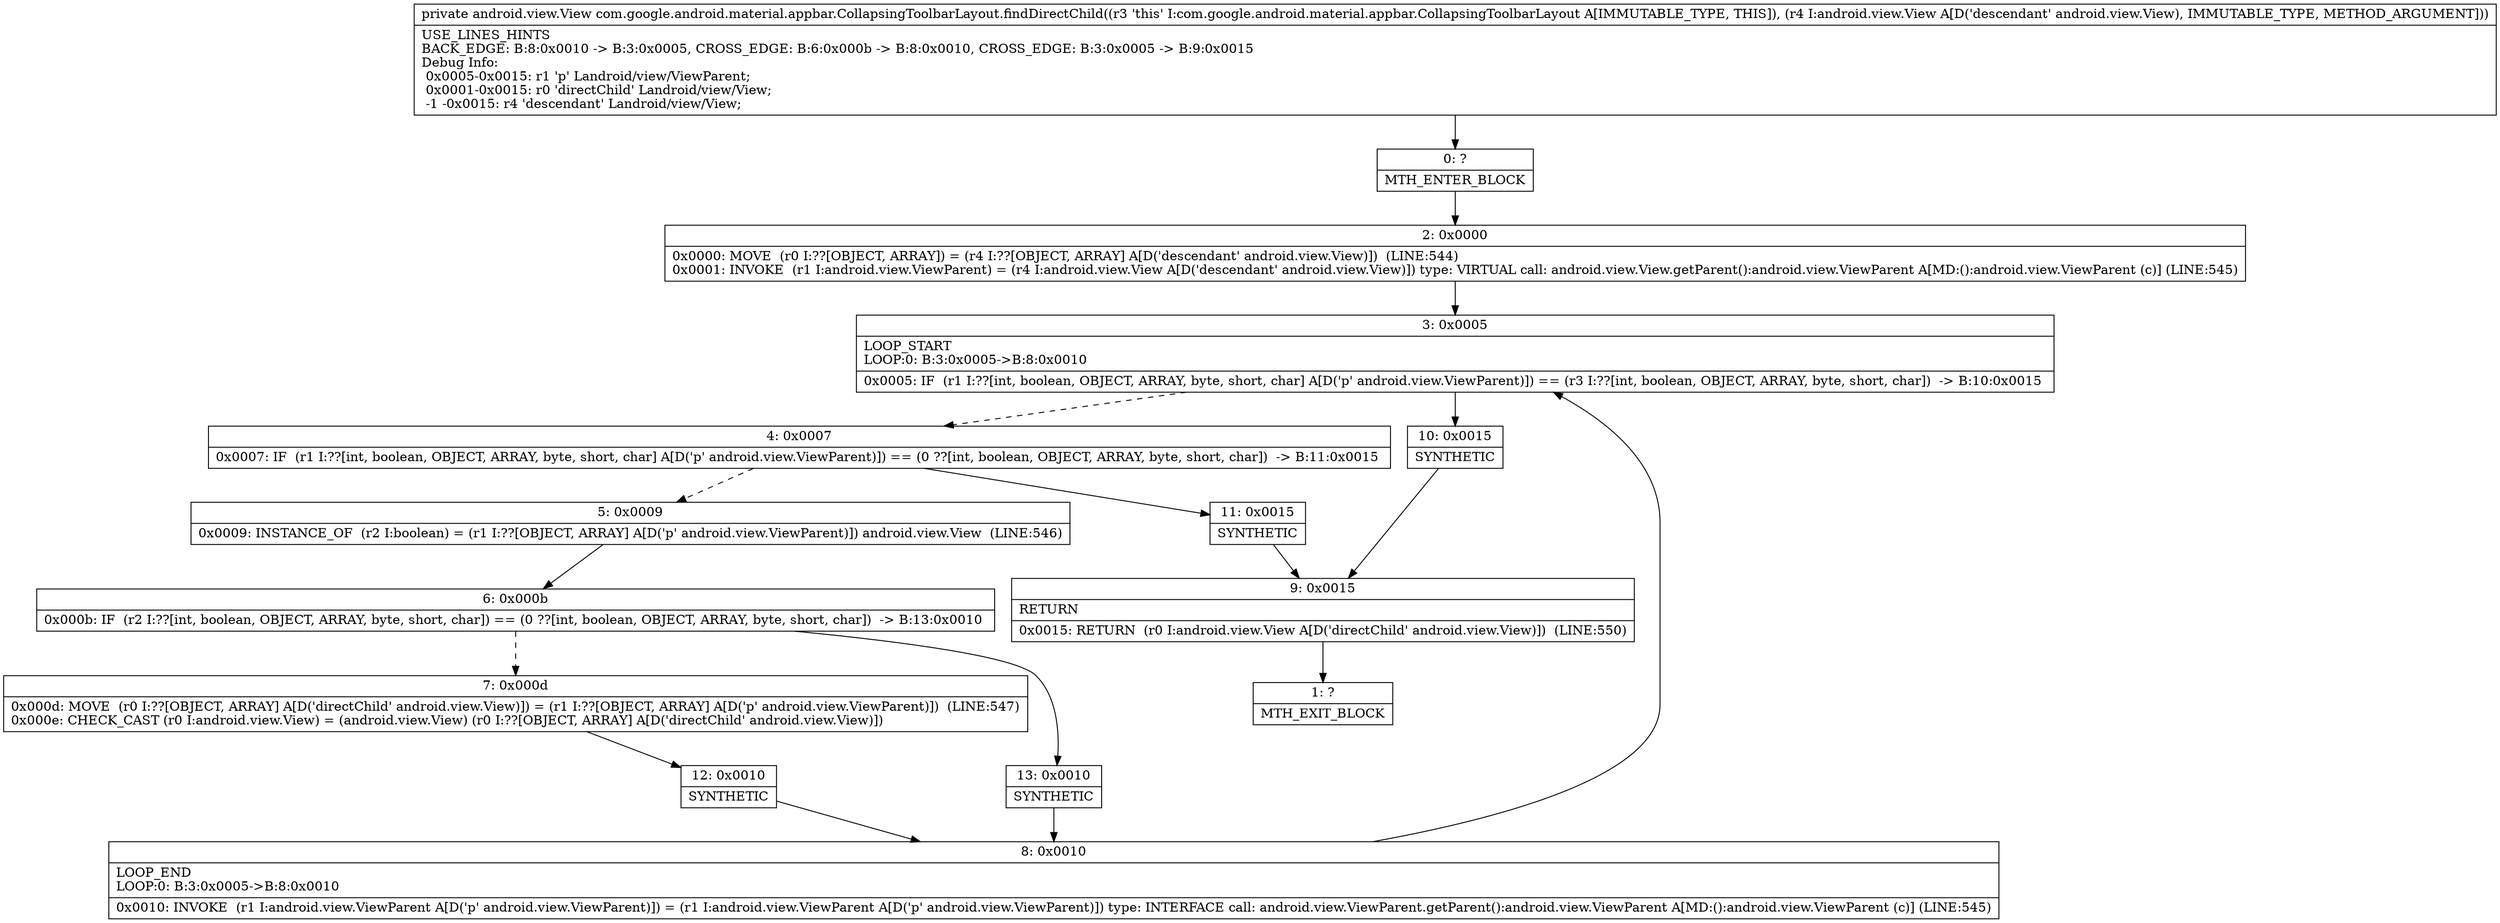 digraph "CFG forcom.google.android.material.appbar.CollapsingToolbarLayout.findDirectChild(Landroid\/view\/View;)Landroid\/view\/View;" {
Node_0 [shape=record,label="{0\:\ ?|MTH_ENTER_BLOCK\l}"];
Node_2 [shape=record,label="{2\:\ 0x0000|0x0000: MOVE  (r0 I:??[OBJECT, ARRAY]) = (r4 I:??[OBJECT, ARRAY] A[D('descendant' android.view.View)])  (LINE:544)\l0x0001: INVOKE  (r1 I:android.view.ViewParent) = (r4 I:android.view.View A[D('descendant' android.view.View)]) type: VIRTUAL call: android.view.View.getParent():android.view.ViewParent A[MD:():android.view.ViewParent (c)] (LINE:545)\l}"];
Node_3 [shape=record,label="{3\:\ 0x0005|LOOP_START\lLOOP:0: B:3:0x0005\-\>B:8:0x0010\l|0x0005: IF  (r1 I:??[int, boolean, OBJECT, ARRAY, byte, short, char] A[D('p' android.view.ViewParent)]) == (r3 I:??[int, boolean, OBJECT, ARRAY, byte, short, char])  \-\> B:10:0x0015 \l}"];
Node_4 [shape=record,label="{4\:\ 0x0007|0x0007: IF  (r1 I:??[int, boolean, OBJECT, ARRAY, byte, short, char] A[D('p' android.view.ViewParent)]) == (0 ??[int, boolean, OBJECT, ARRAY, byte, short, char])  \-\> B:11:0x0015 \l}"];
Node_5 [shape=record,label="{5\:\ 0x0009|0x0009: INSTANCE_OF  (r2 I:boolean) = (r1 I:??[OBJECT, ARRAY] A[D('p' android.view.ViewParent)]) android.view.View  (LINE:546)\l}"];
Node_6 [shape=record,label="{6\:\ 0x000b|0x000b: IF  (r2 I:??[int, boolean, OBJECT, ARRAY, byte, short, char]) == (0 ??[int, boolean, OBJECT, ARRAY, byte, short, char])  \-\> B:13:0x0010 \l}"];
Node_7 [shape=record,label="{7\:\ 0x000d|0x000d: MOVE  (r0 I:??[OBJECT, ARRAY] A[D('directChild' android.view.View)]) = (r1 I:??[OBJECT, ARRAY] A[D('p' android.view.ViewParent)])  (LINE:547)\l0x000e: CHECK_CAST (r0 I:android.view.View) = (android.view.View) (r0 I:??[OBJECT, ARRAY] A[D('directChild' android.view.View)]) \l}"];
Node_12 [shape=record,label="{12\:\ 0x0010|SYNTHETIC\l}"];
Node_8 [shape=record,label="{8\:\ 0x0010|LOOP_END\lLOOP:0: B:3:0x0005\-\>B:8:0x0010\l|0x0010: INVOKE  (r1 I:android.view.ViewParent A[D('p' android.view.ViewParent)]) = (r1 I:android.view.ViewParent A[D('p' android.view.ViewParent)]) type: INTERFACE call: android.view.ViewParent.getParent():android.view.ViewParent A[MD:():android.view.ViewParent (c)] (LINE:545)\l}"];
Node_13 [shape=record,label="{13\:\ 0x0010|SYNTHETIC\l}"];
Node_11 [shape=record,label="{11\:\ 0x0015|SYNTHETIC\l}"];
Node_9 [shape=record,label="{9\:\ 0x0015|RETURN\l|0x0015: RETURN  (r0 I:android.view.View A[D('directChild' android.view.View)])  (LINE:550)\l}"];
Node_1 [shape=record,label="{1\:\ ?|MTH_EXIT_BLOCK\l}"];
Node_10 [shape=record,label="{10\:\ 0x0015|SYNTHETIC\l}"];
MethodNode[shape=record,label="{private android.view.View com.google.android.material.appbar.CollapsingToolbarLayout.findDirectChild((r3 'this' I:com.google.android.material.appbar.CollapsingToolbarLayout A[IMMUTABLE_TYPE, THIS]), (r4 I:android.view.View A[D('descendant' android.view.View), IMMUTABLE_TYPE, METHOD_ARGUMENT]))  | USE_LINES_HINTS\lBACK_EDGE: B:8:0x0010 \-\> B:3:0x0005, CROSS_EDGE: B:6:0x000b \-\> B:8:0x0010, CROSS_EDGE: B:3:0x0005 \-\> B:9:0x0015\lDebug Info:\l  0x0005\-0x0015: r1 'p' Landroid\/view\/ViewParent;\l  0x0001\-0x0015: r0 'directChild' Landroid\/view\/View;\l  \-1 \-0x0015: r4 'descendant' Landroid\/view\/View;\l}"];
MethodNode -> Node_0;Node_0 -> Node_2;
Node_2 -> Node_3;
Node_3 -> Node_4[style=dashed];
Node_3 -> Node_10;
Node_4 -> Node_5[style=dashed];
Node_4 -> Node_11;
Node_5 -> Node_6;
Node_6 -> Node_7[style=dashed];
Node_6 -> Node_13;
Node_7 -> Node_12;
Node_12 -> Node_8;
Node_8 -> Node_3;
Node_13 -> Node_8;
Node_11 -> Node_9;
Node_9 -> Node_1;
Node_10 -> Node_9;
}

